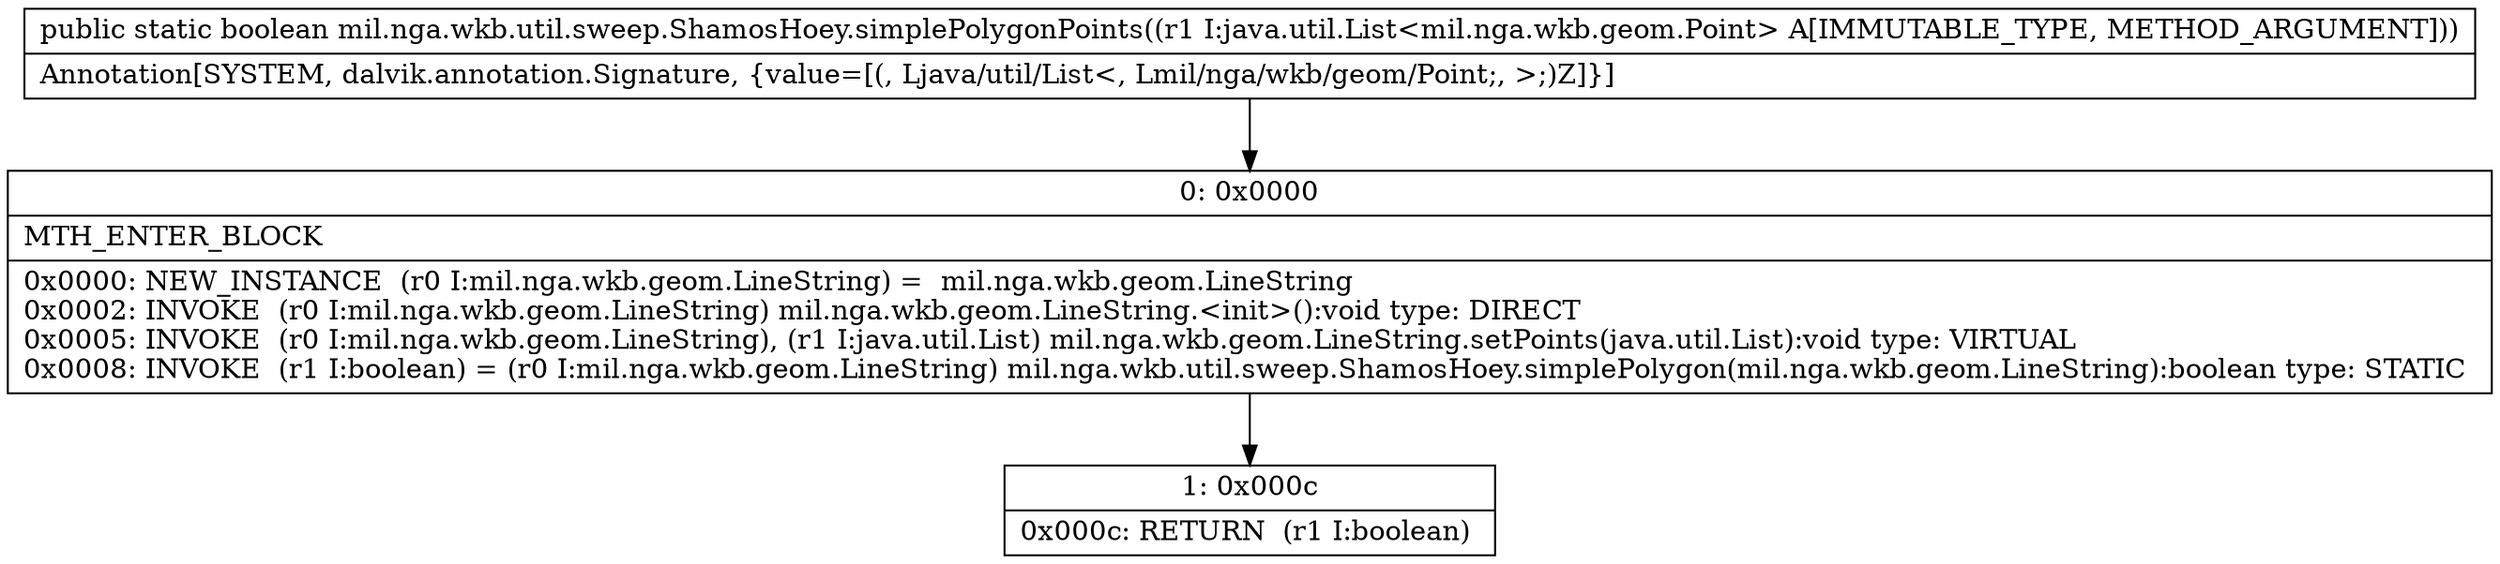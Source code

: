 digraph "CFG formil.nga.wkb.util.sweep.ShamosHoey.simplePolygonPoints(Ljava\/util\/List;)Z" {
Node_0 [shape=record,label="{0\:\ 0x0000|MTH_ENTER_BLOCK\l|0x0000: NEW_INSTANCE  (r0 I:mil.nga.wkb.geom.LineString) =  mil.nga.wkb.geom.LineString \l0x0002: INVOKE  (r0 I:mil.nga.wkb.geom.LineString) mil.nga.wkb.geom.LineString.\<init\>():void type: DIRECT \l0x0005: INVOKE  (r0 I:mil.nga.wkb.geom.LineString), (r1 I:java.util.List) mil.nga.wkb.geom.LineString.setPoints(java.util.List):void type: VIRTUAL \l0x0008: INVOKE  (r1 I:boolean) = (r0 I:mil.nga.wkb.geom.LineString) mil.nga.wkb.util.sweep.ShamosHoey.simplePolygon(mil.nga.wkb.geom.LineString):boolean type: STATIC \l}"];
Node_1 [shape=record,label="{1\:\ 0x000c|0x000c: RETURN  (r1 I:boolean) \l}"];
MethodNode[shape=record,label="{public static boolean mil.nga.wkb.util.sweep.ShamosHoey.simplePolygonPoints((r1 I:java.util.List\<mil.nga.wkb.geom.Point\> A[IMMUTABLE_TYPE, METHOD_ARGUMENT]))  | Annotation[SYSTEM, dalvik.annotation.Signature, \{value=[(, Ljava\/util\/List\<, Lmil\/nga\/wkb\/geom\/Point;, \>;)Z]\}]\l}"];
MethodNode -> Node_0;
Node_0 -> Node_1;
}

